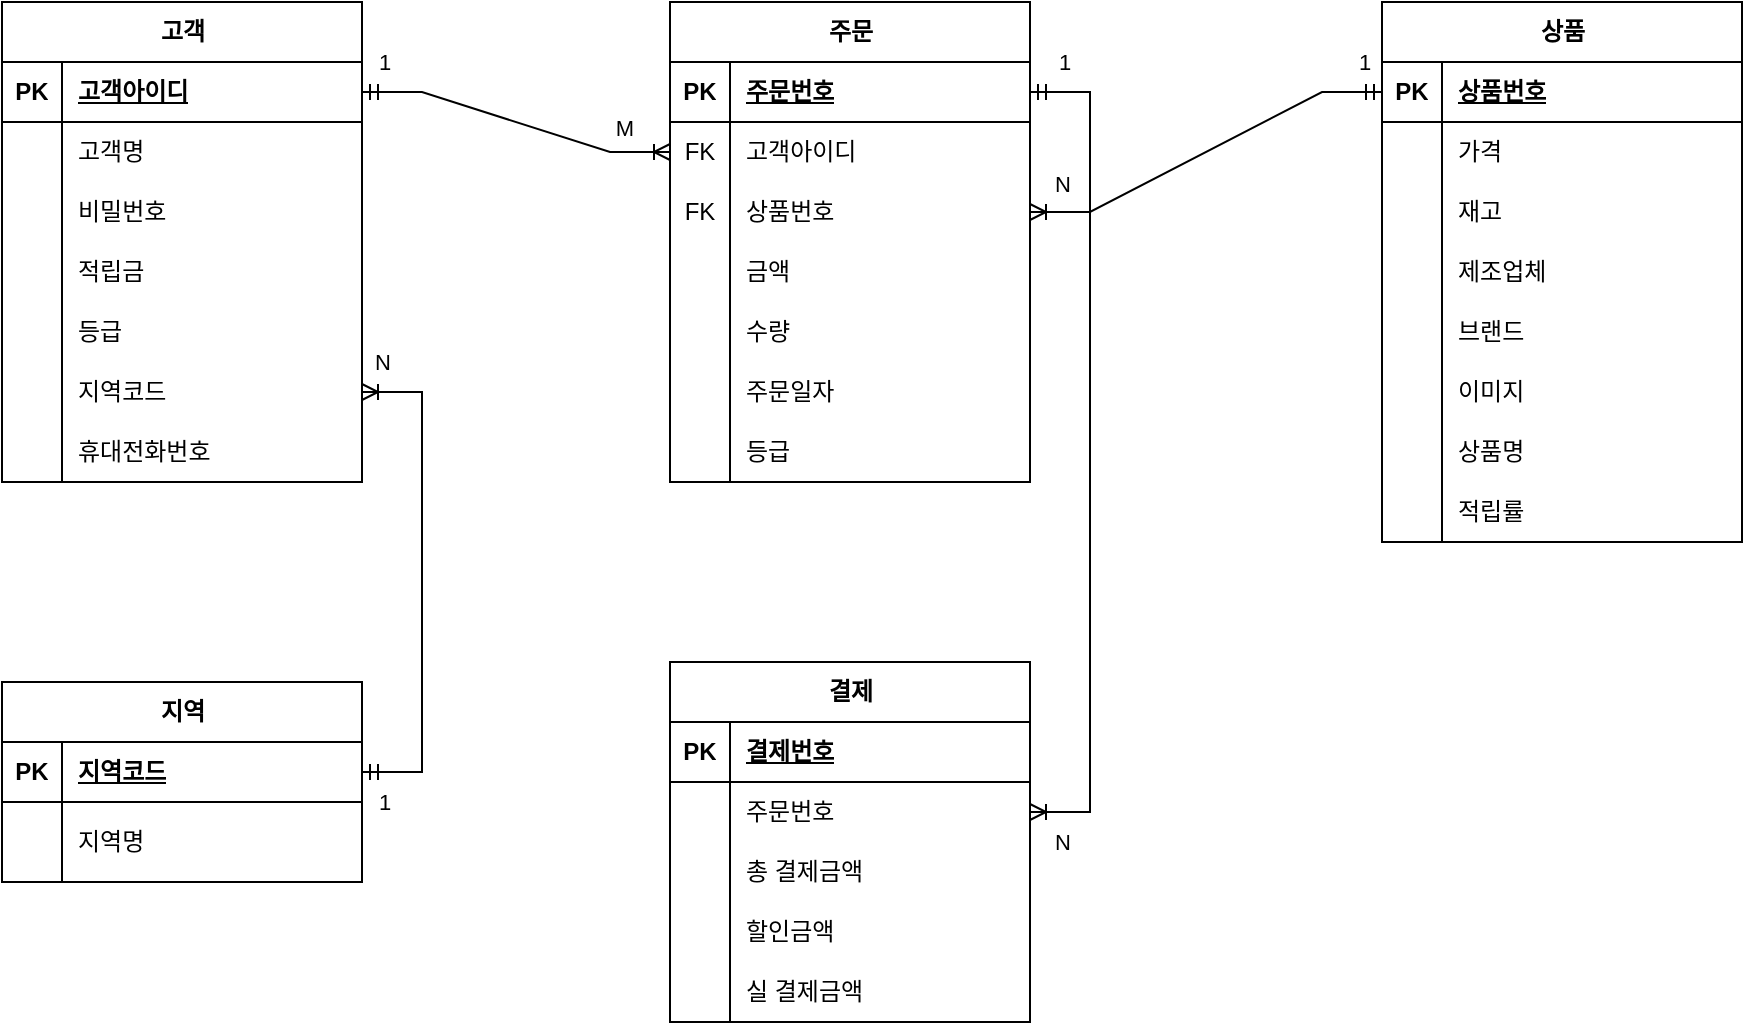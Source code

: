 <mxfile version="24.7.17">
  <diagram name="페이지-1" id="EzYGDeybeaVDg3i27-9k">
    <mxGraphModel dx="1194" dy="600" grid="1" gridSize="10" guides="1" tooltips="1" connect="1" arrows="1" fold="1" page="1" pageScale="1" pageWidth="827" pageHeight="1169" math="0" shadow="0">
      <root>
        <mxCell id="0" />
        <mxCell id="1" parent="0" />
        <mxCell id="-iZG9gYgKsQ7ieTsJrb9-5" value="고객" style="shape=table;startSize=30;container=1;collapsible=1;childLayout=tableLayout;fixedRows=1;rowLines=0;fontStyle=1;align=center;resizeLast=1;html=1;" vertex="1" parent="1">
          <mxGeometry x="80" y="130" width="180" height="240" as="geometry" />
        </mxCell>
        <mxCell id="-iZG9gYgKsQ7ieTsJrb9-6" value="" style="shape=tableRow;horizontal=0;startSize=0;swimlaneHead=0;swimlaneBody=0;fillColor=none;collapsible=0;dropTarget=0;points=[[0,0.5],[1,0.5]];portConstraint=eastwest;top=0;left=0;right=0;bottom=1;" vertex="1" parent="-iZG9gYgKsQ7ieTsJrb9-5">
          <mxGeometry y="30" width="180" height="30" as="geometry" />
        </mxCell>
        <mxCell id="-iZG9gYgKsQ7ieTsJrb9-7" value="PK" style="shape=partialRectangle;connectable=0;fillColor=none;top=0;left=0;bottom=0;right=0;fontStyle=1;overflow=hidden;whiteSpace=wrap;html=1;" vertex="1" parent="-iZG9gYgKsQ7ieTsJrb9-6">
          <mxGeometry width="30" height="30" as="geometry">
            <mxRectangle width="30" height="30" as="alternateBounds" />
          </mxGeometry>
        </mxCell>
        <mxCell id="-iZG9gYgKsQ7ieTsJrb9-8" value="고객아이디" style="shape=partialRectangle;connectable=0;fillColor=none;top=0;left=0;bottom=0;right=0;align=left;spacingLeft=6;fontStyle=5;overflow=hidden;whiteSpace=wrap;html=1;" vertex="1" parent="-iZG9gYgKsQ7ieTsJrb9-6">
          <mxGeometry x="30" width="150" height="30" as="geometry">
            <mxRectangle width="150" height="30" as="alternateBounds" />
          </mxGeometry>
        </mxCell>
        <mxCell id="-iZG9gYgKsQ7ieTsJrb9-9" value="" style="shape=tableRow;horizontal=0;startSize=0;swimlaneHead=0;swimlaneBody=0;fillColor=none;collapsible=0;dropTarget=0;points=[[0,0.5],[1,0.5]];portConstraint=eastwest;top=0;left=0;right=0;bottom=0;" vertex="1" parent="-iZG9gYgKsQ7ieTsJrb9-5">
          <mxGeometry y="60" width="180" height="30" as="geometry" />
        </mxCell>
        <mxCell id="-iZG9gYgKsQ7ieTsJrb9-10" value="" style="shape=partialRectangle;connectable=0;fillColor=none;top=0;left=0;bottom=0;right=0;editable=1;overflow=hidden;whiteSpace=wrap;html=1;" vertex="1" parent="-iZG9gYgKsQ7ieTsJrb9-9">
          <mxGeometry width="30" height="30" as="geometry">
            <mxRectangle width="30" height="30" as="alternateBounds" />
          </mxGeometry>
        </mxCell>
        <mxCell id="-iZG9gYgKsQ7ieTsJrb9-11" value="고객명" style="shape=partialRectangle;connectable=0;fillColor=none;top=0;left=0;bottom=0;right=0;align=left;spacingLeft=6;overflow=hidden;whiteSpace=wrap;html=1;" vertex="1" parent="-iZG9gYgKsQ7ieTsJrb9-9">
          <mxGeometry x="30" width="150" height="30" as="geometry">
            <mxRectangle width="150" height="30" as="alternateBounds" />
          </mxGeometry>
        </mxCell>
        <mxCell id="-iZG9gYgKsQ7ieTsJrb9-12" value="" style="shape=tableRow;horizontal=0;startSize=0;swimlaneHead=0;swimlaneBody=0;fillColor=none;collapsible=0;dropTarget=0;points=[[0,0.5],[1,0.5]];portConstraint=eastwest;top=0;left=0;right=0;bottom=0;" vertex="1" parent="-iZG9gYgKsQ7ieTsJrb9-5">
          <mxGeometry y="90" width="180" height="30" as="geometry" />
        </mxCell>
        <mxCell id="-iZG9gYgKsQ7ieTsJrb9-13" value="" style="shape=partialRectangle;connectable=0;fillColor=none;top=0;left=0;bottom=0;right=0;editable=1;overflow=hidden;whiteSpace=wrap;html=1;" vertex="1" parent="-iZG9gYgKsQ7ieTsJrb9-12">
          <mxGeometry width="30" height="30" as="geometry">
            <mxRectangle width="30" height="30" as="alternateBounds" />
          </mxGeometry>
        </mxCell>
        <mxCell id="-iZG9gYgKsQ7ieTsJrb9-14" value="비밀번호" style="shape=partialRectangle;connectable=0;fillColor=none;top=0;left=0;bottom=0;right=0;align=left;spacingLeft=6;overflow=hidden;whiteSpace=wrap;html=1;" vertex="1" parent="-iZG9gYgKsQ7ieTsJrb9-12">
          <mxGeometry x="30" width="150" height="30" as="geometry">
            <mxRectangle width="150" height="30" as="alternateBounds" />
          </mxGeometry>
        </mxCell>
        <mxCell id="-iZG9gYgKsQ7ieTsJrb9-15" value="" style="shape=tableRow;horizontal=0;startSize=0;swimlaneHead=0;swimlaneBody=0;fillColor=none;collapsible=0;dropTarget=0;points=[[0,0.5],[1,0.5]];portConstraint=eastwest;top=0;left=0;right=0;bottom=0;" vertex="1" parent="-iZG9gYgKsQ7ieTsJrb9-5">
          <mxGeometry y="120" width="180" height="30" as="geometry" />
        </mxCell>
        <mxCell id="-iZG9gYgKsQ7ieTsJrb9-16" value="" style="shape=partialRectangle;connectable=0;fillColor=none;top=0;left=0;bottom=0;right=0;editable=1;overflow=hidden;whiteSpace=wrap;html=1;" vertex="1" parent="-iZG9gYgKsQ7ieTsJrb9-15">
          <mxGeometry width="30" height="30" as="geometry">
            <mxRectangle width="30" height="30" as="alternateBounds" />
          </mxGeometry>
        </mxCell>
        <mxCell id="-iZG9gYgKsQ7ieTsJrb9-17" value="적립금" style="shape=partialRectangle;connectable=0;fillColor=none;top=0;left=0;bottom=0;right=0;align=left;spacingLeft=6;overflow=hidden;whiteSpace=wrap;html=1;" vertex="1" parent="-iZG9gYgKsQ7ieTsJrb9-15">
          <mxGeometry x="30" width="150" height="30" as="geometry">
            <mxRectangle width="150" height="30" as="alternateBounds" />
          </mxGeometry>
        </mxCell>
        <mxCell id="-iZG9gYgKsQ7ieTsJrb9-21" value="" style="shape=tableRow;horizontal=0;startSize=0;swimlaneHead=0;swimlaneBody=0;fillColor=none;collapsible=0;dropTarget=0;points=[[0,0.5],[1,0.5]];portConstraint=eastwest;top=0;left=0;right=0;bottom=0;" vertex="1" parent="-iZG9gYgKsQ7ieTsJrb9-5">
          <mxGeometry y="150" width="180" height="30" as="geometry" />
        </mxCell>
        <mxCell id="-iZG9gYgKsQ7ieTsJrb9-22" value="" style="shape=partialRectangle;connectable=0;fillColor=none;top=0;left=0;bottom=0;right=0;editable=1;overflow=hidden;whiteSpace=wrap;html=1;" vertex="1" parent="-iZG9gYgKsQ7ieTsJrb9-21">
          <mxGeometry width="30" height="30" as="geometry">
            <mxRectangle width="30" height="30" as="alternateBounds" />
          </mxGeometry>
        </mxCell>
        <mxCell id="-iZG9gYgKsQ7ieTsJrb9-23" value="등급" style="shape=partialRectangle;connectable=0;fillColor=none;top=0;left=0;bottom=0;right=0;align=left;spacingLeft=6;overflow=hidden;whiteSpace=wrap;html=1;" vertex="1" parent="-iZG9gYgKsQ7ieTsJrb9-21">
          <mxGeometry x="30" width="150" height="30" as="geometry">
            <mxRectangle width="150" height="30" as="alternateBounds" />
          </mxGeometry>
        </mxCell>
        <mxCell id="-iZG9gYgKsQ7ieTsJrb9-88" value="" style="shape=tableRow;horizontal=0;startSize=0;swimlaneHead=0;swimlaneBody=0;fillColor=none;collapsible=0;dropTarget=0;points=[[0,0.5],[1,0.5]];portConstraint=eastwest;top=0;left=0;right=0;bottom=0;" vertex="1" parent="-iZG9gYgKsQ7ieTsJrb9-5">
          <mxGeometry y="180" width="180" height="30" as="geometry" />
        </mxCell>
        <mxCell id="-iZG9gYgKsQ7ieTsJrb9-89" value="" style="shape=partialRectangle;connectable=0;fillColor=none;top=0;left=0;bottom=0;right=0;editable=1;overflow=hidden;whiteSpace=wrap;html=1;" vertex="1" parent="-iZG9gYgKsQ7ieTsJrb9-88">
          <mxGeometry width="30" height="30" as="geometry">
            <mxRectangle width="30" height="30" as="alternateBounds" />
          </mxGeometry>
        </mxCell>
        <mxCell id="-iZG9gYgKsQ7ieTsJrb9-90" value="지역코드" style="shape=partialRectangle;connectable=0;fillColor=none;top=0;left=0;bottom=0;right=0;align=left;spacingLeft=6;overflow=hidden;whiteSpace=wrap;html=1;" vertex="1" parent="-iZG9gYgKsQ7ieTsJrb9-88">
          <mxGeometry x="30" width="150" height="30" as="geometry">
            <mxRectangle width="150" height="30" as="alternateBounds" />
          </mxGeometry>
        </mxCell>
        <mxCell id="-iZG9gYgKsQ7ieTsJrb9-91" value="" style="shape=tableRow;horizontal=0;startSize=0;swimlaneHead=0;swimlaneBody=0;fillColor=none;collapsible=0;dropTarget=0;points=[[0,0.5],[1,0.5]];portConstraint=eastwest;top=0;left=0;right=0;bottom=0;" vertex="1" parent="-iZG9gYgKsQ7ieTsJrb9-5">
          <mxGeometry y="210" width="180" height="30" as="geometry" />
        </mxCell>
        <mxCell id="-iZG9gYgKsQ7ieTsJrb9-92" value="" style="shape=partialRectangle;connectable=0;fillColor=none;top=0;left=0;bottom=0;right=0;editable=1;overflow=hidden;whiteSpace=wrap;html=1;" vertex="1" parent="-iZG9gYgKsQ7ieTsJrb9-91">
          <mxGeometry width="30" height="30" as="geometry">
            <mxRectangle width="30" height="30" as="alternateBounds" />
          </mxGeometry>
        </mxCell>
        <mxCell id="-iZG9gYgKsQ7ieTsJrb9-93" value="휴대전화번호" style="shape=partialRectangle;connectable=0;fillColor=none;top=0;left=0;bottom=0;right=0;align=left;spacingLeft=6;overflow=hidden;whiteSpace=wrap;html=1;" vertex="1" parent="-iZG9gYgKsQ7ieTsJrb9-91">
          <mxGeometry x="30" width="150" height="30" as="geometry">
            <mxRectangle width="150" height="30" as="alternateBounds" />
          </mxGeometry>
        </mxCell>
        <mxCell id="-iZG9gYgKsQ7ieTsJrb9-165" value="주문" style="shape=table;startSize=30;container=1;collapsible=1;childLayout=tableLayout;fixedRows=1;rowLines=0;fontStyle=1;align=center;resizeLast=1;html=1;" vertex="1" parent="1">
          <mxGeometry x="414" y="130" width="180" height="240" as="geometry" />
        </mxCell>
        <mxCell id="-iZG9gYgKsQ7ieTsJrb9-166" value="" style="shape=tableRow;horizontal=0;startSize=0;swimlaneHead=0;swimlaneBody=0;fillColor=none;collapsible=0;dropTarget=0;points=[[0,0.5],[1,0.5]];portConstraint=eastwest;top=0;left=0;right=0;bottom=1;" vertex="1" parent="-iZG9gYgKsQ7ieTsJrb9-165">
          <mxGeometry y="30" width="180" height="30" as="geometry" />
        </mxCell>
        <mxCell id="-iZG9gYgKsQ7ieTsJrb9-167" value="PK" style="shape=partialRectangle;connectable=0;fillColor=none;top=0;left=0;bottom=0;right=0;fontStyle=1;overflow=hidden;whiteSpace=wrap;html=1;" vertex="1" parent="-iZG9gYgKsQ7ieTsJrb9-166">
          <mxGeometry width="30" height="30" as="geometry">
            <mxRectangle width="30" height="30" as="alternateBounds" />
          </mxGeometry>
        </mxCell>
        <mxCell id="-iZG9gYgKsQ7ieTsJrb9-168" value="주문번호" style="shape=partialRectangle;connectable=0;fillColor=none;top=0;left=0;bottom=0;right=0;align=left;spacingLeft=6;fontStyle=5;overflow=hidden;whiteSpace=wrap;html=1;" vertex="1" parent="-iZG9gYgKsQ7ieTsJrb9-166">
          <mxGeometry x="30" width="150" height="30" as="geometry">
            <mxRectangle width="150" height="30" as="alternateBounds" />
          </mxGeometry>
        </mxCell>
        <mxCell id="-iZG9gYgKsQ7ieTsJrb9-169" value="" style="shape=tableRow;horizontal=0;startSize=0;swimlaneHead=0;swimlaneBody=0;fillColor=none;collapsible=0;dropTarget=0;points=[[0,0.5],[1,0.5]];portConstraint=eastwest;top=0;left=0;right=0;bottom=0;" vertex="1" parent="-iZG9gYgKsQ7ieTsJrb9-165">
          <mxGeometry y="60" width="180" height="30" as="geometry" />
        </mxCell>
        <mxCell id="-iZG9gYgKsQ7ieTsJrb9-170" value="FK" style="shape=partialRectangle;connectable=0;fillColor=none;top=0;left=0;bottom=0;right=0;editable=1;overflow=hidden;whiteSpace=wrap;html=1;" vertex="1" parent="-iZG9gYgKsQ7ieTsJrb9-169">
          <mxGeometry width="30" height="30" as="geometry">
            <mxRectangle width="30" height="30" as="alternateBounds" />
          </mxGeometry>
        </mxCell>
        <mxCell id="-iZG9gYgKsQ7ieTsJrb9-171" value="고객아이디" style="shape=partialRectangle;connectable=0;fillColor=none;top=0;left=0;bottom=0;right=0;align=left;spacingLeft=6;overflow=hidden;whiteSpace=wrap;html=1;" vertex="1" parent="-iZG9gYgKsQ7ieTsJrb9-169">
          <mxGeometry x="30" width="150" height="30" as="geometry">
            <mxRectangle width="150" height="30" as="alternateBounds" />
          </mxGeometry>
        </mxCell>
        <mxCell id="-iZG9gYgKsQ7ieTsJrb9-172" value="" style="shape=tableRow;horizontal=0;startSize=0;swimlaneHead=0;swimlaneBody=0;fillColor=none;collapsible=0;dropTarget=0;points=[[0,0.5],[1,0.5]];portConstraint=eastwest;top=0;left=0;right=0;bottom=0;" vertex="1" parent="-iZG9gYgKsQ7ieTsJrb9-165">
          <mxGeometry y="90" width="180" height="30" as="geometry" />
        </mxCell>
        <mxCell id="-iZG9gYgKsQ7ieTsJrb9-173" value="FK" style="shape=partialRectangle;connectable=0;fillColor=none;top=0;left=0;bottom=0;right=0;editable=1;overflow=hidden;whiteSpace=wrap;html=1;" vertex="1" parent="-iZG9gYgKsQ7ieTsJrb9-172">
          <mxGeometry width="30" height="30" as="geometry">
            <mxRectangle width="30" height="30" as="alternateBounds" />
          </mxGeometry>
        </mxCell>
        <mxCell id="-iZG9gYgKsQ7ieTsJrb9-174" value="상품번호" style="shape=partialRectangle;connectable=0;fillColor=none;top=0;left=0;bottom=0;right=0;align=left;spacingLeft=6;overflow=hidden;whiteSpace=wrap;html=1;" vertex="1" parent="-iZG9gYgKsQ7ieTsJrb9-172">
          <mxGeometry x="30" width="150" height="30" as="geometry">
            <mxRectangle width="150" height="30" as="alternateBounds" />
          </mxGeometry>
        </mxCell>
        <mxCell id="-iZG9gYgKsQ7ieTsJrb9-175" value="" style="shape=tableRow;horizontal=0;startSize=0;swimlaneHead=0;swimlaneBody=0;fillColor=none;collapsible=0;dropTarget=0;points=[[0,0.5],[1,0.5]];portConstraint=eastwest;top=0;left=0;right=0;bottom=0;" vertex="1" parent="-iZG9gYgKsQ7ieTsJrb9-165">
          <mxGeometry y="120" width="180" height="30" as="geometry" />
        </mxCell>
        <mxCell id="-iZG9gYgKsQ7ieTsJrb9-176" value="" style="shape=partialRectangle;connectable=0;fillColor=none;top=0;left=0;bottom=0;right=0;editable=1;overflow=hidden;whiteSpace=wrap;html=1;" vertex="1" parent="-iZG9gYgKsQ7ieTsJrb9-175">
          <mxGeometry width="30" height="30" as="geometry">
            <mxRectangle width="30" height="30" as="alternateBounds" />
          </mxGeometry>
        </mxCell>
        <mxCell id="-iZG9gYgKsQ7ieTsJrb9-177" value="금액" style="shape=partialRectangle;connectable=0;fillColor=none;top=0;left=0;bottom=0;right=0;align=left;spacingLeft=6;overflow=hidden;whiteSpace=wrap;html=1;" vertex="1" parent="-iZG9gYgKsQ7ieTsJrb9-175">
          <mxGeometry x="30" width="150" height="30" as="geometry">
            <mxRectangle width="150" height="30" as="alternateBounds" />
          </mxGeometry>
        </mxCell>
        <mxCell id="-iZG9gYgKsQ7ieTsJrb9-178" value="" style="shape=tableRow;horizontal=0;startSize=0;swimlaneHead=0;swimlaneBody=0;fillColor=none;collapsible=0;dropTarget=0;points=[[0,0.5],[1,0.5]];portConstraint=eastwest;top=0;left=0;right=0;bottom=0;" vertex="1" parent="-iZG9gYgKsQ7ieTsJrb9-165">
          <mxGeometry y="150" width="180" height="30" as="geometry" />
        </mxCell>
        <mxCell id="-iZG9gYgKsQ7ieTsJrb9-179" value="" style="shape=partialRectangle;connectable=0;fillColor=none;top=0;left=0;bottom=0;right=0;editable=1;overflow=hidden;whiteSpace=wrap;html=1;" vertex="1" parent="-iZG9gYgKsQ7ieTsJrb9-178">
          <mxGeometry width="30" height="30" as="geometry">
            <mxRectangle width="30" height="30" as="alternateBounds" />
          </mxGeometry>
        </mxCell>
        <mxCell id="-iZG9gYgKsQ7ieTsJrb9-180" value="수량" style="shape=partialRectangle;connectable=0;fillColor=none;top=0;left=0;bottom=0;right=0;align=left;spacingLeft=6;overflow=hidden;whiteSpace=wrap;html=1;" vertex="1" parent="-iZG9gYgKsQ7ieTsJrb9-178">
          <mxGeometry x="30" width="150" height="30" as="geometry">
            <mxRectangle width="150" height="30" as="alternateBounds" />
          </mxGeometry>
        </mxCell>
        <mxCell id="-iZG9gYgKsQ7ieTsJrb9-272" value="" style="shape=tableRow;horizontal=0;startSize=0;swimlaneHead=0;swimlaneBody=0;fillColor=none;collapsible=0;dropTarget=0;points=[[0,0.5],[1,0.5]];portConstraint=eastwest;top=0;left=0;right=0;bottom=0;" vertex="1" parent="-iZG9gYgKsQ7ieTsJrb9-165">
          <mxGeometry y="180" width="180" height="30" as="geometry" />
        </mxCell>
        <mxCell id="-iZG9gYgKsQ7ieTsJrb9-273" value="" style="shape=partialRectangle;connectable=0;fillColor=none;top=0;left=0;bottom=0;right=0;editable=1;overflow=hidden;whiteSpace=wrap;html=1;" vertex="1" parent="-iZG9gYgKsQ7ieTsJrb9-272">
          <mxGeometry width="30" height="30" as="geometry">
            <mxRectangle width="30" height="30" as="alternateBounds" />
          </mxGeometry>
        </mxCell>
        <mxCell id="-iZG9gYgKsQ7ieTsJrb9-274" value="주문일자" style="shape=partialRectangle;connectable=0;fillColor=none;top=0;left=0;bottom=0;right=0;align=left;spacingLeft=6;overflow=hidden;whiteSpace=wrap;html=1;" vertex="1" parent="-iZG9gYgKsQ7ieTsJrb9-272">
          <mxGeometry x="30" width="150" height="30" as="geometry">
            <mxRectangle width="150" height="30" as="alternateBounds" />
          </mxGeometry>
        </mxCell>
        <mxCell id="-iZG9gYgKsQ7ieTsJrb9-275" value="" style="shape=tableRow;horizontal=0;startSize=0;swimlaneHead=0;swimlaneBody=0;fillColor=none;collapsible=0;dropTarget=0;points=[[0,0.5],[1,0.5]];portConstraint=eastwest;top=0;left=0;right=0;bottom=0;" vertex="1" parent="-iZG9gYgKsQ7ieTsJrb9-165">
          <mxGeometry y="210" width="180" height="30" as="geometry" />
        </mxCell>
        <mxCell id="-iZG9gYgKsQ7ieTsJrb9-276" value="" style="shape=partialRectangle;connectable=0;fillColor=none;top=0;left=0;bottom=0;right=0;editable=1;overflow=hidden;whiteSpace=wrap;html=1;" vertex="1" parent="-iZG9gYgKsQ7ieTsJrb9-275">
          <mxGeometry width="30" height="30" as="geometry">
            <mxRectangle width="30" height="30" as="alternateBounds" />
          </mxGeometry>
        </mxCell>
        <mxCell id="-iZG9gYgKsQ7ieTsJrb9-277" value="등급" style="shape=partialRectangle;connectable=0;fillColor=none;top=0;left=0;bottom=0;right=0;align=left;spacingLeft=6;overflow=hidden;whiteSpace=wrap;html=1;" vertex="1" parent="-iZG9gYgKsQ7ieTsJrb9-275">
          <mxGeometry x="30" width="150" height="30" as="geometry">
            <mxRectangle width="150" height="30" as="alternateBounds" />
          </mxGeometry>
        </mxCell>
        <mxCell id="-iZG9gYgKsQ7ieTsJrb9-187" value="상품" style="shape=table;startSize=30;container=1;collapsible=1;childLayout=tableLayout;fixedRows=1;rowLines=0;fontStyle=1;align=center;resizeLast=1;html=1;" vertex="1" parent="1">
          <mxGeometry x="770" y="130" width="180" height="270" as="geometry" />
        </mxCell>
        <mxCell id="-iZG9gYgKsQ7ieTsJrb9-188" value="" style="shape=tableRow;horizontal=0;startSize=0;swimlaneHead=0;swimlaneBody=0;fillColor=none;collapsible=0;dropTarget=0;points=[[0,0.5],[1,0.5]];portConstraint=eastwest;top=0;left=0;right=0;bottom=1;" vertex="1" parent="-iZG9gYgKsQ7ieTsJrb9-187">
          <mxGeometry y="30" width="180" height="30" as="geometry" />
        </mxCell>
        <mxCell id="-iZG9gYgKsQ7ieTsJrb9-189" value="PK" style="shape=partialRectangle;connectable=0;fillColor=none;top=0;left=0;bottom=0;right=0;fontStyle=1;overflow=hidden;whiteSpace=wrap;html=1;" vertex="1" parent="-iZG9gYgKsQ7ieTsJrb9-188">
          <mxGeometry width="30" height="30" as="geometry">
            <mxRectangle width="30" height="30" as="alternateBounds" />
          </mxGeometry>
        </mxCell>
        <mxCell id="-iZG9gYgKsQ7ieTsJrb9-190" value="상품번호" style="shape=partialRectangle;connectable=0;fillColor=none;top=0;left=0;bottom=0;right=0;align=left;spacingLeft=6;fontStyle=5;overflow=hidden;whiteSpace=wrap;html=1;" vertex="1" parent="-iZG9gYgKsQ7ieTsJrb9-188">
          <mxGeometry x="30" width="150" height="30" as="geometry">
            <mxRectangle width="150" height="30" as="alternateBounds" />
          </mxGeometry>
        </mxCell>
        <mxCell id="-iZG9gYgKsQ7ieTsJrb9-191" value="" style="shape=tableRow;horizontal=0;startSize=0;swimlaneHead=0;swimlaneBody=0;fillColor=none;collapsible=0;dropTarget=0;points=[[0,0.5],[1,0.5]];portConstraint=eastwest;top=0;left=0;right=0;bottom=0;" vertex="1" parent="-iZG9gYgKsQ7ieTsJrb9-187">
          <mxGeometry y="60" width="180" height="30" as="geometry" />
        </mxCell>
        <mxCell id="-iZG9gYgKsQ7ieTsJrb9-192" value="" style="shape=partialRectangle;connectable=0;fillColor=none;top=0;left=0;bottom=0;right=0;editable=1;overflow=hidden;whiteSpace=wrap;html=1;" vertex="1" parent="-iZG9gYgKsQ7ieTsJrb9-191">
          <mxGeometry width="30" height="30" as="geometry">
            <mxRectangle width="30" height="30" as="alternateBounds" />
          </mxGeometry>
        </mxCell>
        <mxCell id="-iZG9gYgKsQ7ieTsJrb9-193" value="가격" style="shape=partialRectangle;connectable=0;fillColor=none;top=0;left=0;bottom=0;right=0;align=left;spacingLeft=6;overflow=hidden;whiteSpace=wrap;html=1;" vertex="1" parent="-iZG9gYgKsQ7ieTsJrb9-191">
          <mxGeometry x="30" width="150" height="30" as="geometry">
            <mxRectangle width="150" height="30" as="alternateBounds" />
          </mxGeometry>
        </mxCell>
        <mxCell id="-iZG9gYgKsQ7ieTsJrb9-194" value="" style="shape=tableRow;horizontal=0;startSize=0;swimlaneHead=0;swimlaneBody=0;fillColor=none;collapsible=0;dropTarget=0;points=[[0,0.5],[1,0.5]];portConstraint=eastwest;top=0;left=0;right=0;bottom=0;" vertex="1" parent="-iZG9gYgKsQ7ieTsJrb9-187">
          <mxGeometry y="90" width="180" height="30" as="geometry" />
        </mxCell>
        <mxCell id="-iZG9gYgKsQ7ieTsJrb9-195" value="" style="shape=partialRectangle;connectable=0;fillColor=none;top=0;left=0;bottom=0;right=0;editable=1;overflow=hidden;whiteSpace=wrap;html=1;" vertex="1" parent="-iZG9gYgKsQ7ieTsJrb9-194">
          <mxGeometry width="30" height="30" as="geometry">
            <mxRectangle width="30" height="30" as="alternateBounds" />
          </mxGeometry>
        </mxCell>
        <mxCell id="-iZG9gYgKsQ7ieTsJrb9-196" value="재고" style="shape=partialRectangle;connectable=0;fillColor=none;top=0;left=0;bottom=0;right=0;align=left;spacingLeft=6;overflow=hidden;whiteSpace=wrap;html=1;" vertex="1" parent="-iZG9gYgKsQ7ieTsJrb9-194">
          <mxGeometry x="30" width="150" height="30" as="geometry">
            <mxRectangle width="150" height="30" as="alternateBounds" />
          </mxGeometry>
        </mxCell>
        <mxCell id="-iZG9gYgKsQ7ieTsJrb9-197" value="" style="shape=tableRow;horizontal=0;startSize=0;swimlaneHead=0;swimlaneBody=0;fillColor=none;collapsible=0;dropTarget=0;points=[[0,0.5],[1,0.5]];portConstraint=eastwest;top=0;left=0;right=0;bottom=0;" vertex="1" parent="-iZG9gYgKsQ7ieTsJrb9-187">
          <mxGeometry y="120" width="180" height="30" as="geometry" />
        </mxCell>
        <mxCell id="-iZG9gYgKsQ7ieTsJrb9-198" value="" style="shape=partialRectangle;connectable=0;fillColor=none;top=0;left=0;bottom=0;right=0;editable=1;overflow=hidden;whiteSpace=wrap;html=1;" vertex="1" parent="-iZG9gYgKsQ7ieTsJrb9-197">
          <mxGeometry width="30" height="30" as="geometry">
            <mxRectangle width="30" height="30" as="alternateBounds" />
          </mxGeometry>
        </mxCell>
        <mxCell id="-iZG9gYgKsQ7ieTsJrb9-199" value="제조업체" style="shape=partialRectangle;connectable=0;fillColor=none;top=0;left=0;bottom=0;right=0;align=left;spacingLeft=6;overflow=hidden;whiteSpace=wrap;html=1;" vertex="1" parent="-iZG9gYgKsQ7ieTsJrb9-197">
          <mxGeometry x="30" width="150" height="30" as="geometry">
            <mxRectangle width="150" height="30" as="alternateBounds" />
          </mxGeometry>
        </mxCell>
        <mxCell id="-iZG9gYgKsQ7ieTsJrb9-200" value="" style="shape=tableRow;horizontal=0;startSize=0;swimlaneHead=0;swimlaneBody=0;fillColor=none;collapsible=0;dropTarget=0;points=[[0,0.5],[1,0.5]];portConstraint=eastwest;top=0;left=0;right=0;bottom=0;" vertex="1" parent="-iZG9gYgKsQ7ieTsJrb9-187">
          <mxGeometry y="150" width="180" height="30" as="geometry" />
        </mxCell>
        <mxCell id="-iZG9gYgKsQ7ieTsJrb9-201" value="" style="shape=partialRectangle;connectable=0;fillColor=none;top=0;left=0;bottom=0;right=0;editable=1;overflow=hidden;whiteSpace=wrap;html=1;" vertex="1" parent="-iZG9gYgKsQ7ieTsJrb9-200">
          <mxGeometry width="30" height="30" as="geometry">
            <mxRectangle width="30" height="30" as="alternateBounds" />
          </mxGeometry>
        </mxCell>
        <mxCell id="-iZG9gYgKsQ7ieTsJrb9-202" value="브랜드" style="shape=partialRectangle;connectable=0;fillColor=none;top=0;left=0;bottom=0;right=0;align=left;spacingLeft=6;overflow=hidden;whiteSpace=wrap;html=1;" vertex="1" parent="-iZG9gYgKsQ7ieTsJrb9-200">
          <mxGeometry x="30" width="150" height="30" as="geometry">
            <mxRectangle width="150" height="30" as="alternateBounds" />
          </mxGeometry>
        </mxCell>
        <mxCell id="-iZG9gYgKsQ7ieTsJrb9-203" value="" style="shape=tableRow;horizontal=0;startSize=0;swimlaneHead=0;swimlaneBody=0;fillColor=none;collapsible=0;dropTarget=0;points=[[0,0.5],[1,0.5]];portConstraint=eastwest;top=0;left=0;right=0;bottom=0;" vertex="1" parent="-iZG9gYgKsQ7ieTsJrb9-187">
          <mxGeometry y="180" width="180" height="30" as="geometry" />
        </mxCell>
        <mxCell id="-iZG9gYgKsQ7ieTsJrb9-204" value="" style="shape=partialRectangle;connectable=0;fillColor=none;top=0;left=0;bottom=0;right=0;editable=1;overflow=hidden;whiteSpace=wrap;html=1;" vertex="1" parent="-iZG9gYgKsQ7ieTsJrb9-203">
          <mxGeometry width="30" height="30" as="geometry">
            <mxRectangle width="30" height="30" as="alternateBounds" />
          </mxGeometry>
        </mxCell>
        <mxCell id="-iZG9gYgKsQ7ieTsJrb9-205" value="이미지" style="shape=partialRectangle;connectable=0;fillColor=none;top=0;left=0;bottom=0;right=0;align=left;spacingLeft=6;overflow=hidden;whiteSpace=wrap;html=1;" vertex="1" parent="-iZG9gYgKsQ7ieTsJrb9-203">
          <mxGeometry x="30" width="150" height="30" as="geometry">
            <mxRectangle width="150" height="30" as="alternateBounds" />
          </mxGeometry>
        </mxCell>
        <mxCell id="-iZG9gYgKsQ7ieTsJrb9-206" value="" style="shape=tableRow;horizontal=0;startSize=0;swimlaneHead=0;swimlaneBody=0;fillColor=none;collapsible=0;dropTarget=0;points=[[0,0.5],[1,0.5]];portConstraint=eastwest;top=0;left=0;right=0;bottom=0;" vertex="1" parent="-iZG9gYgKsQ7ieTsJrb9-187">
          <mxGeometry y="210" width="180" height="30" as="geometry" />
        </mxCell>
        <mxCell id="-iZG9gYgKsQ7ieTsJrb9-207" value="" style="shape=partialRectangle;connectable=0;fillColor=none;top=0;left=0;bottom=0;right=0;editable=1;overflow=hidden;whiteSpace=wrap;html=1;" vertex="1" parent="-iZG9gYgKsQ7ieTsJrb9-206">
          <mxGeometry width="30" height="30" as="geometry">
            <mxRectangle width="30" height="30" as="alternateBounds" />
          </mxGeometry>
        </mxCell>
        <mxCell id="-iZG9gYgKsQ7ieTsJrb9-208" value="상품명" style="shape=partialRectangle;connectable=0;fillColor=none;top=0;left=0;bottom=0;right=0;align=left;spacingLeft=6;overflow=hidden;whiteSpace=wrap;html=1;" vertex="1" parent="-iZG9gYgKsQ7ieTsJrb9-206">
          <mxGeometry x="30" width="150" height="30" as="geometry">
            <mxRectangle width="150" height="30" as="alternateBounds" />
          </mxGeometry>
        </mxCell>
        <mxCell id="-iZG9gYgKsQ7ieTsJrb9-209" value="" style="shape=tableRow;horizontal=0;startSize=0;swimlaneHead=0;swimlaneBody=0;fillColor=none;collapsible=0;dropTarget=0;points=[[0,0.5],[1,0.5]];portConstraint=eastwest;top=0;left=0;right=0;bottom=0;" vertex="1" parent="-iZG9gYgKsQ7ieTsJrb9-187">
          <mxGeometry y="240" width="180" height="30" as="geometry" />
        </mxCell>
        <mxCell id="-iZG9gYgKsQ7ieTsJrb9-210" value="" style="shape=partialRectangle;connectable=0;fillColor=none;top=0;left=0;bottom=0;right=0;editable=1;overflow=hidden;whiteSpace=wrap;html=1;" vertex="1" parent="-iZG9gYgKsQ7ieTsJrb9-209">
          <mxGeometry width="30" height="30" as="geometry">
            <mxRectangle width="30" height="30" as="alternateBounds" />
          </mxGeometry>
        </mxCell>
        <mxCell id="-iZG9gYgKsQ7ieTsJrb9-211" value="적립률" style="shape=partialRectangle;connectable=0;fillColor=none;top=0;left=0;bottom=0;right=0;align=left;spacingLeft=6;overflow=hidden;whiteSpace=wrap;html=1;" vertex="1" parent="-iZG9gYgKsQ7ieTsJrb9-209">
          <mxGeometry x="30" width="150" height="30" as="geometry">
            <mxRectangle width="150" height="30" as="alternateBounds" />
          </mxGeometry>
        </mxCell>
        <mxCell id="-iZG9gYgKsQ7ieTsJrb9-220" value="결제" style="shape=table;startSize=30;container=1;collapsible=1;childLayout=tableLayout;fixedRows=1;rowLines=0;fontStyle=1;align=center;resizeLast=1;html=1;" vertex="1" parent="1">
          <mxGeometry x="414" y="460" width="180" height="180" as="geometry" />
        </mxCell>
        <mxCell id="-iZG9gYgKsQ7ieTsJrb9-221" value="" style="shape=tableRow;horizontal=0;startSize=0;swimlaneHead=0;swimlaneBody=0;fillColor=none;collapsible=0;dropTarget=0;points=[[0,0.5],[1,0.5]];portConstraint=eastwest;top=0;left=0;right=0;bottom=1;" vertex="1" parent="-iZG9gYgKsQ7ieTsJrb9-220">
          <mxGeometry y="30" width="180" height="30" as="geometry" />
        </mxCell>
        <mxCell id="-iZG9gYgKsQ7ieTsJrb9-222" value="PK" style="shape=partialRectangle;connectable=0;fillColor=none;top=0;left=0;bottom=0;right=0;fontStyle=1;overflow=hidden;whiteSpace=wrap;html=1;" vertex="1" parent="-iZG9gYgKsQ7ieTsJrb9-221">
          <mxGeometry width="30" height="30" as="geometry">
            <mxRectangle width="30" height="30" as="alternateBounds" />
          </mxGeometry>
        </mxCell>
        <mxCell id="-iZG9gYgKsQ7ieTsJrb9-223" value="결제번호" style="shape=partialRectangle;connectable=0;fillColor=none;top=0;left=0;bottom=0;right=0;align=left;spacingLeft=6;fontStyle=5;overflow=hidden;whiteSpace=wrap;html=1;" vertex="1" parent="-iZG9gYgKsQ7ieTsJrb9-221">
          <mxGeometry x="30" width="150" height="30" as="geometry">
            <mxRectangle width="150" height="30" as="alternateBounds" />
          </mxGeometry>
        </mxCell>
        <mxCell id="-iZG9gYgKsQ7ieTsJrb9-224" value="" style="shape=tableRow;horizontal=0;startSize=0;swimlaneHead=0;swimlaneBody=0;fillColor=none;collapsible=0;dropTarget=0;points=[[0,0.5],[1,0.5]];portConstraint=eastwest;top=0;left=0;right=0;bottom=0;" vertex="1" parent="-iZG9gYgKsQ7ieTsJrb9-220">
          <mxGeometry y="60" width="180" height="30" as="geometry" />
        </mxCell>
        <mxCell id="-iZG9gYgKsQ7ieTsJrb9-225" value="" style="shape=partialRectangle;connectable=0;fillColor=none;top=0;left=0;bottom=0;right=0;editable=1;overflow=hidden;whiteSpace=wrap;html=1;" vertex="1" parent="-iZG9gYgKsQ7ieTsJrb9-224">
          <mxGeometry width="30" height="30" as="geometry">
            <mxRectangle width="30" height="30" as="alternateBounds" />
          </mxGeometry>
        </mxCell>
        <mxCell id="-iZG9gYgKsQ7ieTsJrb9-226" value="주문번호" style="shape=partialRectangle;connectable=0;fillColor=none;top=0;left=0;bottom=0;right=0;align=left;spacingLeft=6;overflow=hidden;whiteSpace=wrap;html=1;" vertex="1" parent="-iZG9gYgKsQ7ieTsJrb9-224">
          <mxGeometry x="30" width="150" height="30" as="geometry">
            <mxRectangle width="150" height="30" as="alternateBounds" />
          </mxGeometry>
        </mxCell>
        <mxCell id="-iZG9gYgKsQ7ieTsJrb9-227" value="" style="shape=tableRow;horizontal=0;startSize=0;swimlaneHead=0;swimlaneBody=0;fillColor=none;collapsible=0;dropTarget=0;points=[[0,0.5],[1,0.5]];portConstraint=eastwest;top=0;left=0;right=0;bottom=0;" vertex="1" parent="-iZG9gYgKsQ7ieTsJrb9-220">
          <mxGeometry y="90" width="180" height="30" as="geometry" />
        </mxCell>
        <mxCell id="-iZG9gYgKsQ7ieTsJrb9-228" value="" style="shape=partialRectangle;connectable=0;fillColor=none;top=0;left=0;bottom=0;right=0;editable=1;overflow=hidden;whiteSpace=wrap;html=1;" vertex="1" parent="-iZG9gYgKsQ7ieTsJrb9-227">
          <mxGeometry width="30" height="30" as="geometry">
            <mxRectangle width="30" height="30" as="alternateBounds" />
          </mxGeometry>
        </mxCell>
        <mxCell id="-iZG9gYgKsQ7ieTsJrb9-229" value="총 결제금액" style="shape=partialRectangle;connectable=0;fillColor=none;top=0;left=0;bottom=0;right=0;align=left;spacingLeft=6;overflow=hidden;whiteSpace=wrap;html=1;" vertex="1" parent="-iZG9gYgKsQ7ieTsJrb9-227">
          <mxGeometry x="30" width="150" height="30" as="geometry">
            <mxRectangle width="150" height="30" as="alternateBounds" />
          </mxGeometry>
        </mxCell>
        <mxCell id="-iZG9gYgKsQ7ieTsJrb9-230" value="" style="shape=tableRow;horizontal=0;startSize=0;swimlaneHead=0;swimlaneBody=0;fillColor=none;collapsible=0;dropTarget=0;points=[[0,0.5],[1,0.5]];portConstraint=eastwest;top=0;left=0;right=0;bottom=0;" vertex="1" parent="-iZG9gYgKsQ7ieTsJrb9-220">
          <mxGeometry y="120" width="180" height="30" as="geometry" />
        </mxCell>
        <mxCell id="-iZG9gYgKsQ7ieTsJrb9-231" value="" style="shape=partialRectangle;connectable=0;fillColor=none;top=0;left=0;bottom=0;right=0;editable=1;overflow=hidden;whiteSpace=wrap;html=1;" vertex="1" parent="-iZG9gYgKsQ7ieTsJrb9-230">
          <mxGeometry width="30" height="30" as="geometry">
            <mxRectangle width="30" height="30" as="alternateBounds" />
          </mxGeometry>
        </mxCell>
        <mxCell id="-iZG9gYgKsQ7ieTsJrb9-232" value="할인금액" style="shape=partialRectangle;connectable=0;fillColor=none;top=0;left=0;bottom=0;right=0;align=left;spacingLeft=6;overflow=hidden;whiteSpace=wrap;html=1;" vertex="1" parent="-iZG9gYgKsQ7ieTsJrb9-230">
          <mxGeometry x="30" width="150" height="30" as="geometry">
            <mxRectangle width="150" height="30" as="alternateBounds" />
          </mxGeometry>
        </mxCell>
        <mxCell id="-iZG9gYgKsQ7ieTsJrb9-233" value="" style="shape=tableRow;horizontal=0;startSize=0;swimlaneHead=0;swimlaneBody=0;fillColor=none;collapsible=0;dropTarget=0;points=[[0,0.5],[1,0.5]];portConstraint=eastwest;top=0;left=0;right=0;bottom=0;" vertex="1" parent="-iZG9gYgKsQ7ieTsJrb9-220">
          <mxGeometry y="150" width="180" height="30" as="geometry" />
        </mxCell>
        <mxCell id="-iZG9gYgKsQ7ieTsJrb9-234" value="" style="shape=partialRectangle;connectable=0;fillColor=none;top=0;left=0;bottom=0;right=0;editable=1;overflow=hidden;whiteSpace=wrap;html=1;" vertex="1" parent="-iZG9gYgKsQ7ieTsJrb9-233">
          <mxGeometry width="30" height="30" as="geometry">
            <mxRectangle width="30" height="30" as="alternateBounds" />
          </mxGeometry>
        </mxCell>
        <mxCell id="-iZG9gYgKsQ7ieTsJrb9-235" value="실 결제금액" style="shape=partialRectangle;connectable=0;fillColor=none;top=0;left=0;bottom=0;right=0;align=left;spacingLeft=6;overflow=hidden;whiteSpace=wrap;html=1;" vertex="1" parent="-iZG9gYgKsQ7ieTsJrb9-233">
          <mxGeometry x="30" width="150" height="30" as="geometry">
            <mxRectangle width="150" height="30" as="alternateBounds" />
          </mxGeometry>
        </mxCell>
        <mxCell id="-iZG9gYgKsQ7ieTsJrb9-236" value="지역" style="shape=table;startSize=30;container=1;collapsible=1;childLayout=tableLayout;fixedRows=1;rowLines=0;fontStyle=1;align=center;resizeLast=1;html=1;" vertex="1" parent="1">
          <mxGeometry x="80" y="470" width="180" height="100" as="geometry" />
        </mxCell>
        <mxCell id="-iZG9gYgKsQ7ieTsJrb9-237" value="" style="shape=tableRow;horizontal=0;startSize=0;swimlaneHead=0;swimlaneBody=0;fillColor=none;collapsible=0;dropTarget=0;points=[[0,0.5],[1,0.5]];portConstraint=eastwest;top=0;left=0;right=0;bottom=1;" vertex="1" parent="-iZG9gYgKsQ7ieTsJrb9-236">
          <mxGeometry y="30" width="180" height="30" as="geometry" />
        </mxCell>
        <mxCell id="-iZG9gYgKsQ7ieTsJrb9-238" value="PK" style="shape=partialRectangle;connectable=0;fillColor=none;top=0;left=0;bottom=0;right=0;fontStyle=1;overflow=hidden;whiteSpace=wrap;html=1;" vertex="1" parent="-iZG9gYgKsQ7ieTsJrb9-237">
          <mxGeometry width="30" height="30" as="geometry">
            <mxRectangle width="30" height="30" as="alternateBounds" />
          </mxGeometry>
        </mxCell>
        <mxCell id="-iZG9gYgKsQ7ieTsJrb9-239" value="지역코드" style="shape=partialRectangle;connectable=0;fillColor=none;top=0;left=0;bottom=0;right=0;align=left;spacingLeft=6;fontStyle=5;overflow=hidden;whiteSpace=wrap;html=1;" vertex="1" parent="-iZG9gYgKsQ7ieTsJrb9-237">
          <mxGeometry x="30" width="150" height="30" as="geometry">
            <mxRectangle width="150" height="30" as="alternateBounds" />
          </mxGeometry>
        </mxCell>
        <mxCell id="-iZG9gYgKsQ7ieTsJrb9-240" value="" style="shape=tableRow;horizontal=0;startSize=0;swimlaneHead=0;swimlaneBody=0;fillColor=none;collapsible=0;dropTarget=0;points=[[0,0.5],[1,0.5]];portConstraint=eastwest;top=0;left=0;right=0;bottom=0;" vertex="1" parent="-iZG9gYgKsQ7ieTsJrb9-236">
          <mxGeometry y="60" width="180" height="40" as="geometry" />
        </mxCell>
        <mxCell id="-iZG9gYgKsQ7ieTsJrb9-241" value="" style="shape=partialRectangle;connectable=0;fillColor=none;top=0;left=0;bottom=0;right=0;editable=1;overflow=hidden;whiteSpace=wrap;html=1;" vertex="1" parent="-iZG9gYgKsQ7ieTsJrb9-240">
          <mxGeometry width="30" height="40" as="geometry">
            <mxRectangle width="30" height="40" as="alternateBounds" />
          </mxGeometry>
        </mxCell>
        <mxCell id="-iZG9gYgKsQ7ieTsJrb9-242" value="지역명" style="shape=partialRectangle;connectable=0;fillColor=none;top=0;left=0;bottom=0;right=0;align=left;spacingLeft=6;overflow=hidden;whiteSpace=wrap;html=1;" vertex="1" parent="-iZG9gYgKsQ7ieTsJrb9-240">
          <mxGeometry x="30" width="150" height="40" as="geometry">
            <mxRectangle width="150" height="40" as="alternateBounds" />
          </mxGeometry>
        </mxCell>
        <mxCell id="-iZG9gYgKsQ7ieTsJrb9-253" value="" style="edgeStyle=entityRelationEdgeStyle;fontSize=12;html=1;endArrow=ERoneToMany;startArrow=ERmandOne;rounded=0;entryX=1;entryY=0.5;entryDx=0;entryDy=0;" edge="1" parent="1" source="-iZG9gYgKsQ7ieTsJrb9-237" target="-iZG9gYgKsQ7ieTsJrb9-88">
          <mxGeometry width="100" height="100" relative="1" as="geometry">
            <mxPoint x="-50" y="440" as="sourcePoint" />
            <mxPoint x="310" y="323" as="targetPoint" />
            <Array as="points">
              <mxPoint x="40" y="350" />
              <mxPoint x="-30" y="350" />
            </Array>
          </mxGeometry>
        </mxCell>
        <mxCell id="-iZG9gYgKsQ7ieTsJrb9-284" value="N" style="edgeLabel;html=1;align=center;verticalAlign=middle;resizable=0;points=[];" vertex="1" connectable="0" parent="-iZG9gYgKsQ7ieTsJrb9-253">
          <mxGeometry x="0.828" y="4" relative="1" as="geometry">
            <mxPoint x="-12" y="-19" as="offset" />
          </mxGeometry>
        </mxCell>
        <mxCell id="-iZG9gYgKsQ7ieTsJrb9-285" value="1" style="edgeLabel;html=1;align=center;verticalAlign=middle;resizable=0;points=[];" vertex="1" connectable="0" parent="-iZG9gYgKsQ7ieTsJrb9-253">
          <mxGeometry x="-0.924" y="5" relative="1" as="geometry">
            <mxPoint x="1" y="20" as="offset" />
          </mxGeometry>
        </mxCell>
        <mxCell id="-iZG9gYgKsQ7ieTsJrb9-255" value="" style="edgeStyle=entityRelationEdgeStyle;fontSize=12;html=1;endArrow=ERoneToMany;startArrow=ERmandOne;rounded=0;entryX=0;entryY=0.5;entryDx=0;entryDy=0;exitX=1;exitY=0.5;exitDx=0;exitDy=0;" edge="1" parent="1" source="-iZG9gYgKsQ7ieTsJrb9-6" target="-iZG9gYgKsQ7ieTsJrb9-169">
          <mxGeometry width="100" height="100" relative="1" as="geometry">
            <mxPoint x="270" y="525" as="sourcePoint" />
            <mxPoint x="370" y="230" as="targetPoint" />
            <Array as="points">
              <mxPoint x="50" y="360" />
              <mxPoint x="-20" y="360" />
            </Array>
          </mxGeometry>
        </mxCell>
        <mxCell id="-iZG9gYgKsQ7ieTsJrb9-280" value="1" style="edgeLabel;html=1;align=center;verticalAlign=middle;resizable=0;points=[];" vertex="1" connectable="0" parent="-iZG9gYgKsQ7ieTsJrb9-255">
          <mxGeometry x="-0.691" y="-1" relative="1" as="geometry">
            <mxPoint x="-14" y="-16" as="offset" />
          </mxGeometry>
        </mxCell>
        <mxCell id="-iZG9gYgKsQ7ieTsJrb9-281" value="M" style="edgeLabel;html=1;align=center;verticalAlign=middle;resizable=0;points=[];" vertex="1" connectable="0" parent="-iZG9gYgKsQ7ieTsJrb9-255">
          <mxGeometry x="0.4" y="7" relative="1" as="geometry">
            <mxPoint x="21" as="offset" />
          </mxGeometry>
        </mxCell>
        <mxCell id="-iZG9gYgKsQ7ieTsJrb9-278" value="" style="edgeStyle=entityRelationEdgeStyle;fontSize=12;html=1;endArrow=ERoneToMany;startArrow=ERmandOne;rounded=0;entryX=1;entryY=0.5;entryDx=0;entryDy=0;exitX=0;exitY=0.5;exitDx=0;exitDy=0;" edge="1" parent="1" source="-iZG9gYgKsQ7ieTsJrb9-188" target="-iZG9gYgKsQ7ieTsJrb9-172">
          <mxGeometry width="100" height="100" relative="1" as="geometry">
            <mxPoint x="610" y="190" as="sourcePoint" />
            <mxPoint x="764" y="220" as="targetPoint" />
            <Array as="points">
              <mxPoint x="400" y="375" />
              <mxPoint x="330" y="375" />
            </Array>
          </mxGeometry>
        </mxCell>
        <mxCell id="-iZG9gYgKsQ7ieTsJrb9-283" value="1" style="edgeLabel;html=1;align=center;verticalAlign=middle;resizable=0;points=[];" vertex="1" connectable="0" parent="-iZG9gYgKsQ7ieTsJrb9-278">
          <mxGeometry x="-0.743" y="-5" relative="1" as="geometry">
            <mxPoint x="15" y="-10" as="offset" />
          </mxGeometry>
        </mxCell>
        <mxCell id="-iZG9gYgKsQ7ieTsJrb9-279" value="" style="edgeStyle=entityRelationEdgeStyle;fontSize=12;html=1;endArrow=ERoneToMany;startArrow=ERmandOne;rounded=0;entryX=1;entryY=0.5;entryDx=0;entryDy=0;exitX=1;exitY=0.5;exitDx=0;exitDy=0;" edge="1" parent="1" source="-iZG9gYgKsQ7ieTsJrb9-166" target="-iZG9gYgKsQ7ieTsJrb9-224">
          <mxGeometry width="100" height="100" relative="1" as="geometry">
            <mxPoint x="280" y="400" as="sourcePoint" />
            <mxPoint x="434" y="430" as="targetPoint" />
            <Array as="points">
              <mxPoint x="70" y="585" />
              <mxPoint y="585" />
            </Array>
          </mxGeometry>
        </mxCell>
        <mxCell id="-iZG9gYgKsQ7ieTsJrb9-282" value="N" style="edgeLabel;html=1;align=center;verticalAlign=middle;resizable=0;points=[];" vertex="1" connectable="0" parent="-iZG9gYgKsQ7ieTsJrb9-279">
          <mxGeometry x="-0.579" y="-5" relative="1" as="geometry">
            <mxPoint x="-9" y="-13" as="offset" />
          </mxGeometry>
        </mxCell>
        <mxCell id="-iZG9gYgKsQ7ieTsJrb9-286" value="N" style="edgeLabel;html=1;align=center;verticalAlign=middle;resizable=0;points=[];" vertex="1" connectable="0" parent="-iZG9gYgKsQ7ieTsJrb9-279">
          <mxGeometry x="0.826" y="3" relative="1" as="geometry">
            <mxPoint x="-17" y="21" as="offset" />
          </mxGeometry>
        </mxCell>
        <mxCell id="-iZG9gYgKsQ7ieTsJrb9-287" value="1" style="edgeLabel;html=1;align=center;verticalAlign=middle;resizable=0;points=[];" vertex="1" connectable="0" parent="-iZG9gYgKsQ7ieTsJrb9-279">
          <mxGeometry x="-0.917" y="4" relative="1" as="geometry">
            <mxPoint x="-1" y="-11" as="offset" />
          </mxGeometry>
        </mxCell>
      </root>
    </mxGraphModel>
  </diagram>
</mxfile>
